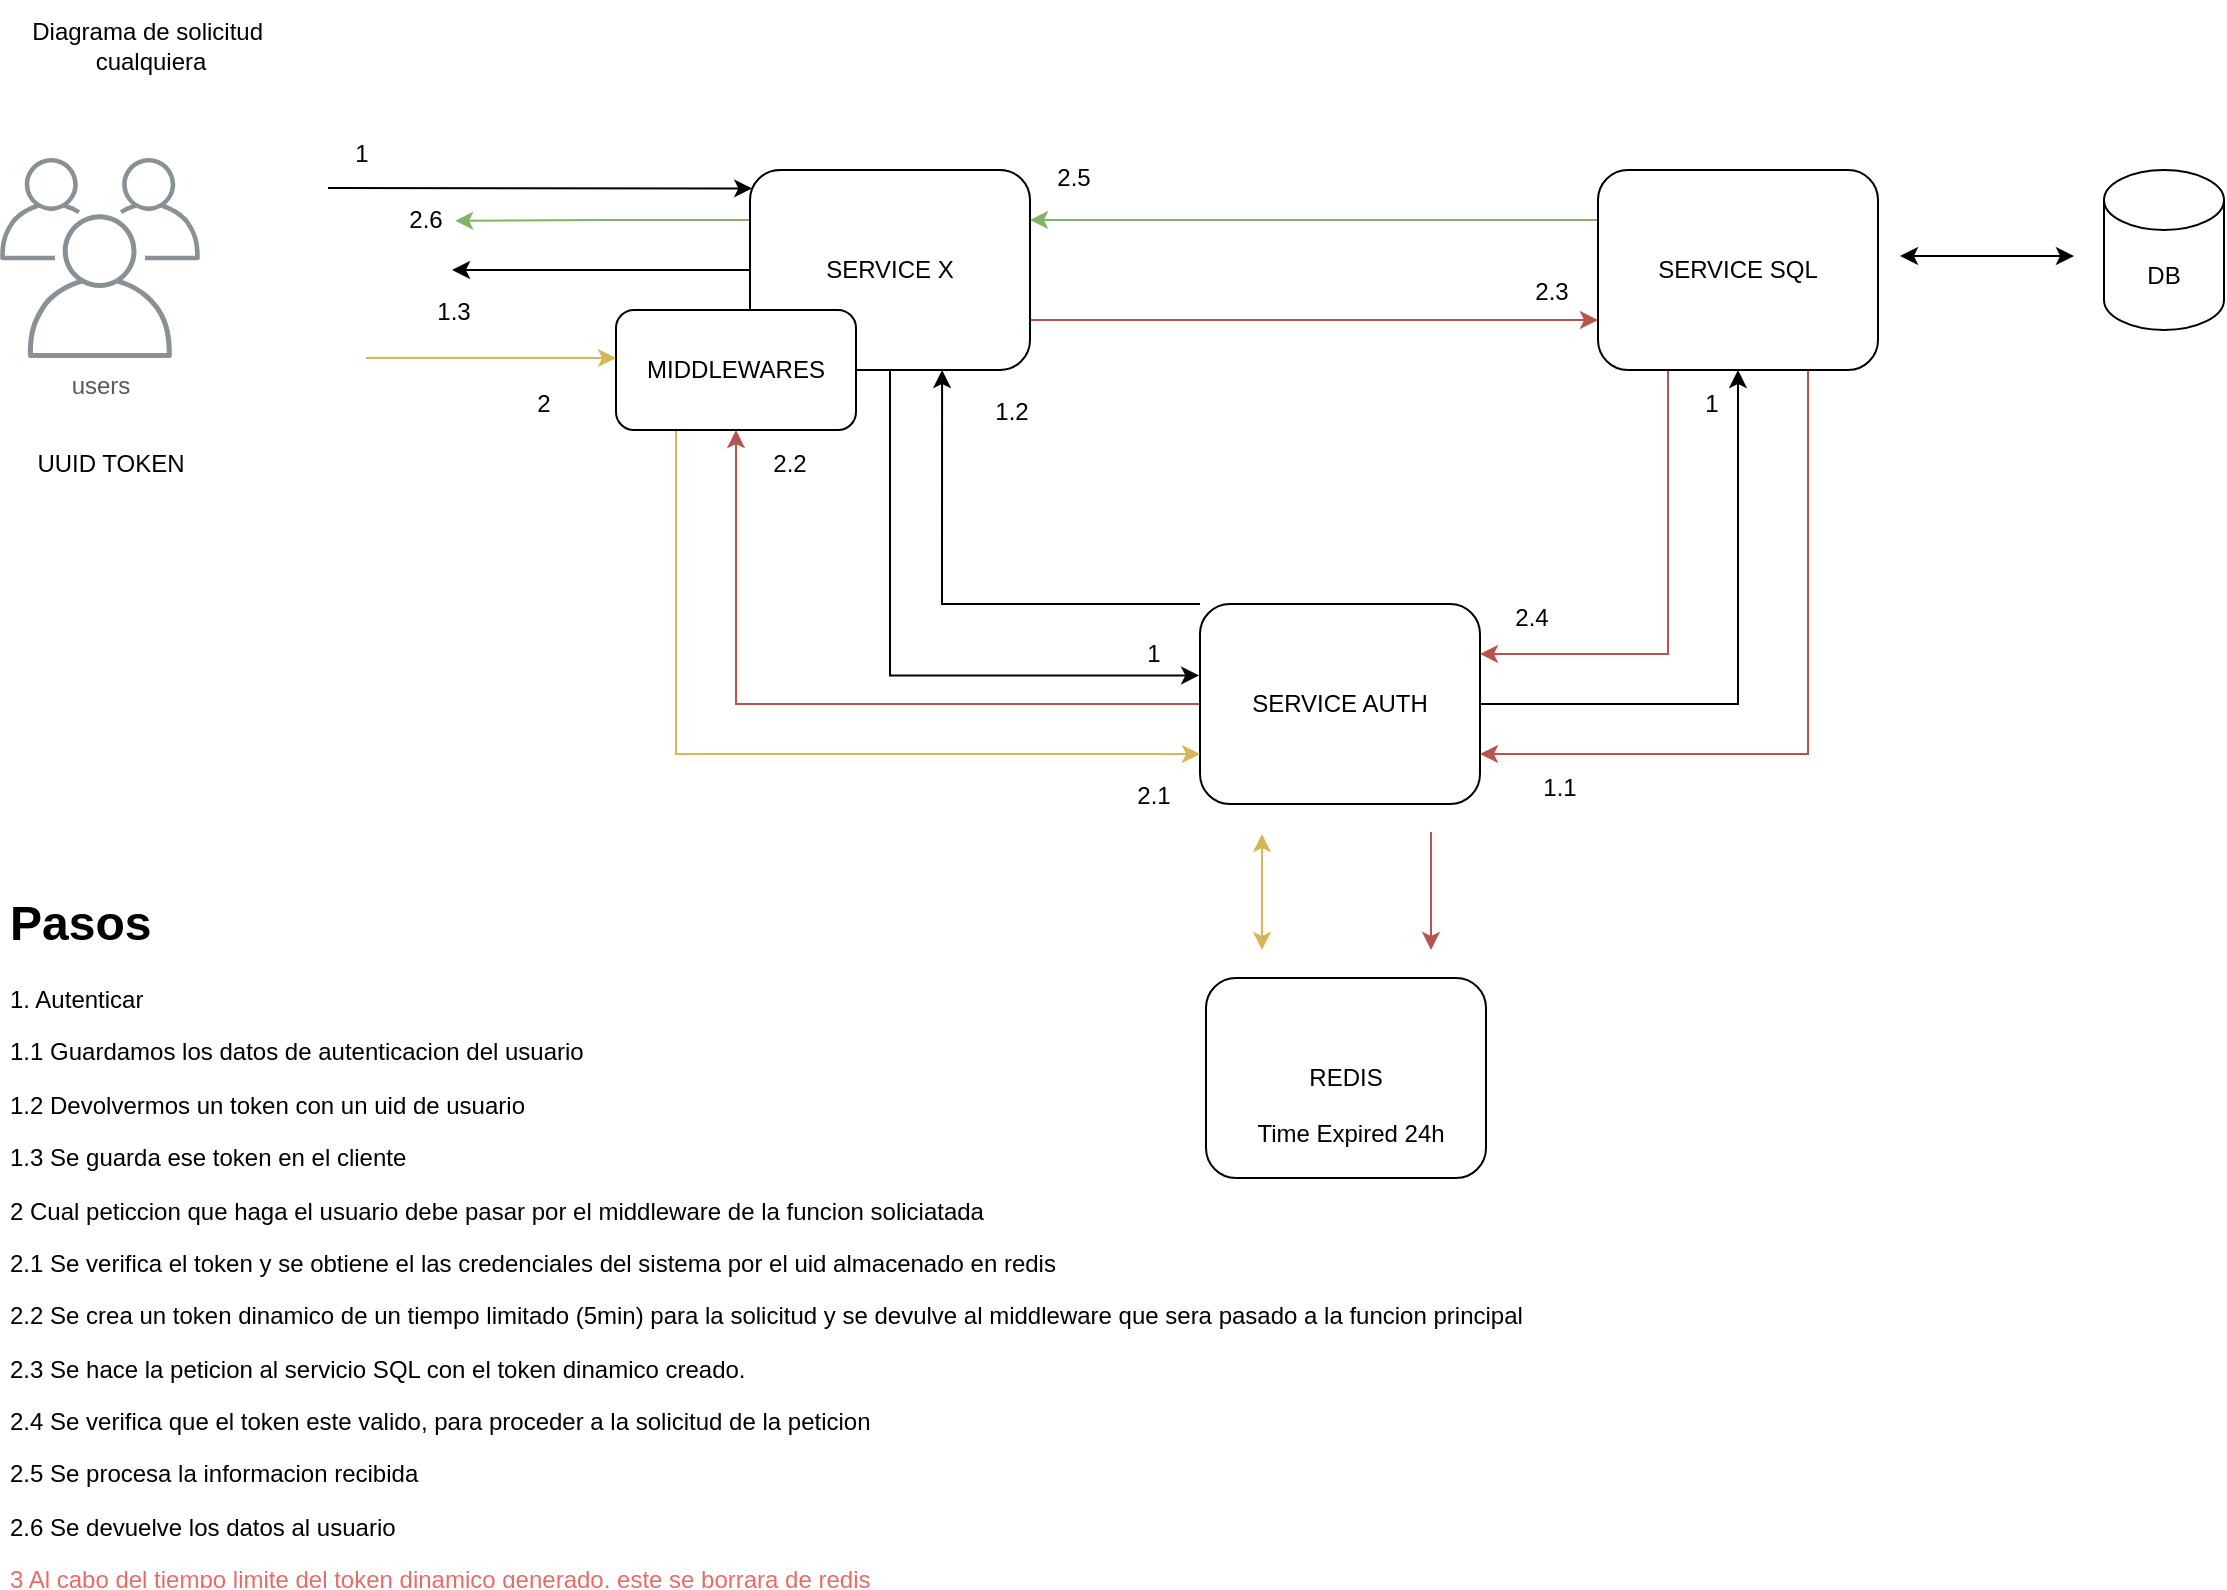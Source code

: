 <mxfile version="14.6.0" type="github"><diagram id="ExjdM7cRRk7ap0BjCYYo" name="Página-1"><mxGraphModel dx="4868" dy="771" grid="0" gridSize="10" guides="1" tooltips="1" connect="1" arrows="1" fold="1" page="1" pageScale="1" pageWidth="1169" pageHeight="827" math="0" shadow="0"><root><mxCell id="0"/><mxCell id="1" parent="0"/><mxCell id="8RTdegfQlhZzArbeGFa6-1" value="users" style="outlineConnect=0;gradientColor=none;fontColor=#545B64;strokeColor=none;fillColor=#879196;dashed=0;verticalLabelPosition=bottom;verticalAlign=top;align=center;html=1;fontSize=12;fontStyle=0;aspect=fixed;shape=mxgraph.aws4.illustration_users;pointerEvents=1" vertex="1" parent="1"><mxGeometry x="-3490" y="99" width="100" height="100" as="geometry"/></mxCell><mxCell id="8RTdegfQlhZzArbeGFa6-42" style="edgeStyle=orthogonalEdgeStyle;rounded=0;orthogonalLoop=1;jettySize=auto;html=1;exitX=0;exitY=0.5;exitDx=0;exitDy=0;fillColor=#f8cecc;strokeColor=#b85450;" edge="1" parent="1" source="8RTdegfQlhZzArbeGFa6-5" target="8RTdegfQlhZzArbeGFa6-31"><mxGeometry relative="1" as="geometry"/></mxCell><mxCell id="8RTdegfQlhZzArbeGFa6-44" style="edgeStyle=orthogonalEdgeStyle;rounded=0;orthogonalLoop=1;jettySize=auto;html=1;exitX=1;exitY=0.5;exitDx=0;exitDy=0;entryX=0.5;entryY=1;entryDx=0;entryDy=0;" edge="1" parent="1" source="8RTdegfQlhZzArbeGFa6-5" target="8RTdegfQlhZzArbeGFa6-27"><mxGeometry relative="1" as="geometry"/></mxCell><mxCell id="8RTdegfQlhZzArbeGFa6-54" style="edgeStyle=orthogonalEdgeStyle;rounded=0;orthogonalLoop=1;jettySize=auto;html=1;exitX=0;exitY=0;exitDx=0;exitDy=0;entryX=0.686;entryY=1;entryDx=0;entryDy=0;entryPerimeter=0;" edge="1" parent="1" source="8RTdegfQlhZzArbeGFa6-5" target="8RTdegfQlhZzArbeGFa6-30"><mxGeometry relative="1" as="geometry"><Array as="points"><mxPoint x="-3019" y="322"/></Array></mxGeometry></mxCell><mxCell id="8RTdegfQlhZzArbeGFa6-5" value="SERVICE AUTH" style="rounded=1;whiteSpace=wrap;html=1;" vertex="1" parent="1"><mxGeometry x="-2890" y="322" width="140" height="100" as="geometry"/></mxCell><mxCell id="8RTdegfQlhZzArbeGFa6-6" value="REDIS" style="rounded=1;whiteSpace=wrap;html=1;" vertex="1" parent="1"><mxGeometry x="-2887" y="509" width="140" height="100" as="geometry"/></mxCell><mxCell id="8RTdegfQlhZzArbeGFa6-7" value="" style="endArrow=classic;startArrow=classic;html=1;fillColor=#fff2cc;strokeColor=#d6b656;" edge="1" parent="1"><mxGeometry width="50" height="50" relative="1" as="geometry"><mxPoint x="-2859" y="437" as="sourcePoint"/><mxPoint x="-2859" y="495" as="targetPoint"/></mxGeometry></mxCell><mxCell id="8RTdegfQlhZzArbeGFa6-18" value="" style="endArrow=classic;html=1;fillColor=#f8cecc;strokeColor=#b85450;" edge="1" parent="1"><mxGeometry width="50" height="50" relative="1" as="geometry"><mxPoint x="-2774.5" y="436" as="sourcePoint"/><mxPoint x="-2774.5" y="495" as="targetPoint"/></mxGeometry></mxCell><mxCell id="8RTdegfQlhZzArbeGFa6-23" value="UUID TOKEN" style="text;html=1;strokeColor=none;fillColor=none;align=center;verticalAlign=middle;whiteSpace=wrap;rounded=0;dashed=1;" vertex="1" parent="1"><mxGeometry x="-3482" y="232" width="94.5" height="40" as="geometry"/></mxCell><mxCell id="8RTdegfQlhZzArbeGFa6-24" value="Time Expired 24h" style="text;html=1;strokeColor=none;fillColor=none;align=center;verticalAlign=middle;whiteSpace=wrap;rounded=0;dashed=1;" vertex="1" parent="1"><mxGeometry x="-2875" y="573" width="121" height="28" as="geometry"/></mxCell><mxCell id="8RTdegfQlhZzArbeGFa6-35" style="edgeStyle=orthogonalEdgeStyle;rounded=0;orthogonalLoop=1;jettySize=auto;html=1;exitX=0.25;exitY=1;exitDx=0;exitDy=0;entryX=1;entryY=0.25;entryDx=0;entryDy=0;fillColor=#f8cecc;strokeColor=#b85450;" edge="1" parent="1" source="8RTdegfQlhZzArbeGFa6-27" target="8RTdegfQlhZzArbeGFa6-5"><mxGeometry relative="1" as="geometry"/></mxCell><mxCell id="8RTdegfQlhZzArbeGFa6-36" style="edgeStyle=orthogonalEdgeStyle;rounded=0;orthogonalLoop=1;jettySize=auto;html=1;exitX=0;exitY=0.25;exitDx=0;exitDy=0;entryX=1;entryY=0.25;entryDx=0;entryDy=0;fillColor=#d5e8d4;strokeColor=#82b366;" edge="1" parent="1" source="8RTdegfQlhZzArbeGFa6-27" target="8RTdegfQlhZzArbeGFa6-30"><mxGeometry relative="1" as="geometry"/></mxCell><mxCell id="8RTdegfQlhZzArbeGFa6-47" style="edgeStyle=orthogonalEdgeStyle;rounded=0;orthogonalLoop=1;jettySize=auto;html=1;exitX=0.75;exitY=1;exitDx=0;exitDy=0;entryX=1;entryY=0.75;entryDx=0;entryDy=0;fillColor=#f8cecc;strokeColor=#b85450;" edge="1" parent="1" source="8RTdegfQlhZzArbeGFa6-27" target="8RTdegfQlhZzArbeGFa6-5"><mxGeometry relative="1" as="geometry"/></mxCell><mxCell id="8RTdegfQlhZzArbeGFa6-27" value="SERVICE SQL" style="rounded=1;whiteSpace=wrap;html=1;" vertex="1" parent="1"><mxGeometry x="-2691" y="105" width="140" height="100" as="geometry"/></mxCell><mxCell id="8RTdegfQlhZzArbeGFa6-28" value="DB" style="shape=cylinder3;whiteSpace=wrap;html=1;boundedLbl=1;backgroundOutline=1;size=15;" vertex="1" parent="1"><mxGeometry x="-2438" y="105" width="60" height="80" as="geometry"/></mxCell><mxCell id="8RTdegfQlhZzArbeGFa6-29" value="" style="endArrow=classic;startArrow=classic;html=1;" edge="1" parent="1"><mxGeometry width="50" height="50" relative="1" as="geometry"><mxPoint x="-2540" y="148" as="sourcePoint"/><mxPoint x="-2453" y="148" as="targetPoint"/></mxGeometry></mxCell><mxCell id="8RTdegfQlhZzArbeGFa6-34" style="edgeStyle=orthogonalEdgeStyle;rounded=0;orthogonalLoop=1;jettySize=auto;html=1;exitX=1;exitY=0.75;exitDx=0;exitDy=0;entryX=0;entryY=0.75;entryDx=0;entryDy=0;fillColor=#f8cecc;strokeColor=#b85450;" edge="1" parent="1" source="8RTdegfQlhZzArbeGFa6-30" target="8RTdegfQlhZzArbeGFa6-27"><mxGeometry relative="1" as="geometry"/></mxCell><mxCell id="8RTdegfQlhZzArbeGFa6-37" style="edgeStyle=orthogonalEdgeStyle;rounded=0;orthogonalLoop=1;jettySize=auto;html=1;exitX=0;exitY=0.25;exitDx=0;exitDy=0;fillColor=#d5e8d4;strokeColor=#82b366;" edge="1" parent="1" source="8RTdegfQlhZzArbeGFa6-30"><mxGeometry relative="1" as="geometry"><mxPoint x="-3262.429" y="130.429" as="targetPoint"/></mxGeometry></mxCell><mxCell id="8RTdegfQlhZzArbeGFa6-43" style="edgeStyle=orthogonalEdgeStyle;rounded=0;orthogonalLoop=1;jettySize=auto;html=1;exitX=0.5;exitY=1;exitDx=0;exitDy=0;entryX=-0.003;entryY=0.357;entryDx=0;entryDy=0;entryPerimeter=0;" edge="1" parent="1" source="8RTdegfQlhZzArbeGFa6-30" target="8RTdegfQlhZzArbeGFa6-5"><mxGeometry relative="1" as="geometry"/></mxCell><mxCell id="8RTdegfQlhZzArbeGFa6-57" style="edgeStyle=orthogonalEdgeStyle;rounded=0;orthogonalLoop=1;jettySize=auto;html=1;exitX=0;exitY=0.5;exitDx=0;exitDy=0;" edge="1" parent="1" source="8RTdegfQlhZzArbeGFa6-30"><mxGeometry relative="1" as="geometry"><mxPoint x="-3264" y="155" as="targetPoint"/></mxGeometry></mxCell><mxCell id="8RTdegfQlhZzArbeGFa6-30" value="SERVICE X" style="rounded=1;whiteSpace=wrap;html=1;" vertex="1" parent="1"><mxGeometry x="-3115" y="105" width="140" height="100" as="geometry"/></mxCell><mxCell id="8RTdegfQlhZzArbeGFa6-32" style="edgeStyle=orthogonalEdgeStyle;rounded=0;orthogonalLoop=1;jettySize=auto;html=1;exitX=0.25;exitY=1;exitDx=0;exitDy=0;entryX=0;entryY=0.75;entryDx=0;entryDy=0;fillColor=#fff2cc;strokeColor=#d6b656;" edge="1" parent="1" source="8RTdegfQlhZzArbeGFa6-31" target="8RTdegfQlhZzArbeGFa6-5"><mxGeometry relative="1" as="geometry"/></mxCell><mxCell id="8RTdegfQlhZzArbeGFa6-31" value="MIDDLEWARES" style="rounded=1;whiteSpace=wrap;html=1;" vertex="1" parent="1"><mxGeometry x="-3182" y="175" width="120" height="60" as="geometry"/></mxCell><mxCell id="8RTdegfQlhZzArbeGFa6-38" value="" style="endArrow=classic;html=1;entryX=0.008;entryY=0.092;entryDx=0;entryDy=0;entryPerimeter=0;" edge="1" parent="1" target="8RTdegfQlhZzArbeGFa6-30"><mxGeometry width="50" height="50" relative="1" as="geometry"><mxPoint x="-3326" y="114" as="sourcePoint"/><mxPoint x="-3197" y="56" as="targetPoint"/></mxGeometry></mxCell><mxCell id="8RTdegfQlhZzArbeGFa6-40" value="1" style="text;html=1;strokeColor=none;fillColor=none;align=center;verticalAlign=middle;whiteSpace=wrap;rounded=0;" vertex="1" parent="1"><mxGeometry x="-3329" y="82" width="40" height="30" as="geometry"/></mxCell><mxCell id="8RTdegfQlhZzArbeGFa6-41" value="&lt;h1&gt;Pasos&lt;/h1&gt;&lt;p&gt;1. Autenticar&lt;/p&gt;&lt;p&gt;1.1 Guardamos los datos de autenticacion del usuario&lt;/p&gt;&lt;p&gt;1.2 Devolvermos un token con un uid de usuario&lt;/p&gt;&lt;p&gt;1.3 Se guarda ese token en el cliente&lt;/p&gt;&lt;p&gt;2 Cual peticcion que haga el usuario debe pasar por el middleware de la funcion soliciatada&lt;/p&gt;&lt;p&gt;2.1 Se verifica el token y se obtiene el las credenciales del sistema por el uid almacenado en redis&lt;/p&gt;&lt;p&gt;2.2 Se crea un token dinamico de un tiempo limitado (5min) para la solicitud y se devulve al middleware que sera pasado a la funcion principal&amp;nbsp;&amp;nbsp;&lt;/p&gt;&lt;p&gt;2.3 Se hace la peticion al servicio SQL con el token dinamico creado.&lt;/p&gt;&lt;p&gt;2.4 Se verifica que el token este valido, para proceder a la solicitud de la peticion&lt;/p&gt;&lt;p&gt;2.5 Se procesa la informacion recibida&amp;nbsp;&lt;/p&gt;&lt;p&gt;2.6 Se devuelve los datos al usuario&lt;/p&gt;&lt;p&gt;&lt;font color=&quot;#ea6b66&quot;&gt;3 Al cabo del tiempo limite del token dinamico generado, este se borrara de redis&amp;nbsp;&lt;/font&gt;&lt;/p&gt;" style="text;html=1;strokeColor=none;fillColor=none;spacing=5;spacingTop=-20;whiteSpace=wrap;overflow=hidden;rounded=0;" vertex="1" parent="1"><mxGeometry x="-3490" y="462" width="797" height="352" as="geometry"/></mxCell><mxCell id="8RTdegfQlhZzArbeGFa6-45" value="1" style="text;html=1;strokeColor=none;fillColor=none;align=center;verticalAlign=middle;whiteSpace=wrap;rounded=0;" vertex="1" parent="1"><mxGeometry x="-2933" y="332" width="40" height="30" as="geometry"/></mxCell><mxCell id="8RTdegfQlhZzArbeGFa6-46" value="1" style="text;html=1;strokeColor=none;fillColor=none;align=center;verticalAlign=middle;whiteSpace=wrap;rounded=0;" vertex="1" parent="1"><mxGeometry x="-2654" y="207" width="40" height="30" as="geometry"/></mxCell><mxCell id="8RTdegfQlhZzArbeGFa6-48" value="1.1" style="text;html=1;strokeColor=none;fillColor=none;align=center;verticalAlign=middle;whiteSpace=wrap;rounded=0;" vertex="1" parent="1"><mxGeometry x="-2737" y="397" width="54" height="34" as="geometry"/></mxCell><mxCell id="8RTdegfQlhZzArbeGFa6-56" value="1.2" style="text;html=1;strokeColor=none;fillColor=none;align=center;verticalAlign=middle;whiteSpace=wrap;rounded=0;" vertex="1" parent="1"><mxGeometry x="-3011" y="209" width="54" height="34" as="geometry"/></mxCell><mxCell id="8RTdegfQlhZzArbeGFa6-58" value="1.3" style="text;html=1;strokeColor=none;fillColor=none;align=center;verticalAlign=middle;whiteSpace=wrap;rounded=0;" vertex="1" parent="1"><mxGeometry x="-3283" y="161" width="40" height="30" as="geometry"/></mxCell><mxCell id="8RTdegfQlhZzArbeGFa6-59" value="2" style="text;html=1;strokeColor=none;fillColor=none;align=center;verticalAlign=middle;whiteSpace=wrap;rounded=0;" vertex="1" parent="1"><mxGeometry x="-3238" y="207" width="40" height="30" as="geometry"/></mxCell><mxCell id="8RTdegfQlhZzArbeGFa6-60" value="" style="endArrow=classic;html=1;fillColor=#fff2cc;strokeColor=#d6b656;" edge="1" parent="1"><mxGeometry width="50" height="50" relative="1" as="geometry"><mxPoint x="-3307" y="199" as="sourcePoint"/><mxPoint x="-3182" y="199" as="targetPoint"/></mxGeometry></mxCell><mxCell id="8RTdegfQlhZzArbeGFa6-61" value="2.1" style="text;html=1;strokeColor=none;fillColor=none;align=center;verticalAlign=middle;whiteSpace=wrap;rounded=0;" vertex="1" parent="1"><mxGeometry x="-2933" y="403" width="40" height="30" as="geometry"/></mxCell><mxCell id="8RTdegfQlhZzArbeGFa6-62" value="2.2" style="text;html=1;strokeColor=none;fillColor=none;align=center;verticalAlign=middle;whiteSpace=wrap;rounded=0;" vertex="1" parent="1"><mxGeometry x="-3115" y="237" width="40" height="30" as="geometry"/></mxCell><mxCell id="8RTdegfQlhZzArbeGFa6-63" value="2.3" style="text;html=1;strokeColor=none;fillColor=none;align=center;verticalAlign=middle;whiteSpace=wrap;rounded=0;" vertex="1" parent="1"><mxGeometry x="-2734" y="151" width="40" height="30" as="geometry"/></mxCell><mxCell id="8RTdegfQlhZzArbeGFa6-64" value="2.4" style="text;html=1;strokeColor=none;fillColor=none;align=center;verticalAlign=middle;whiteSpace=wrap;rounded=0;" vertex="1" parent="1"><mxGeometry x="-2744" y="314" width="40" height="30" as="geometry"/></mxCell><mxCell id="8RTdegfQlhZzArbeGFa6-65" value="2.5" style="text;html=1;strokeColor=none;fillColor=none;align=center;verticalAlign=middle;whiteSpace=wrap;rounded=0;" vertex="1" parent="1"><mxGeometry x="-2973" y="94" width="40" height="30" as="geometry"/></mxCell><mxCell id="8RTdegfQlhZzArbeGFa6-66" value="2.6" style="text;html=1;strokeColor=none;fillColor=none;align=center;verticalAlign=middle;whiteSpace=wrap;rounded=0;" vertex="1" parent="1"><mxGeometry x="-3297" y="115" width="40" height="30" as="geometry"/></mxCell><mxCell id="8RTdegfQlhZzArbeGFa6-67" value="Diagrama de solicitud&amp;nbsp; cualquiera" style="text;html=1;strokeColor=none;fillColor=none;align=center;verticalAlign=middle;whiteSpace=wrap;rounded=0;" vertex="1" parent="1"><mxGeometry x="-3490" y="20" width="151" height="46" as="geometry"/></mxCell></root></mxGraphModel></diagram></mxfile>